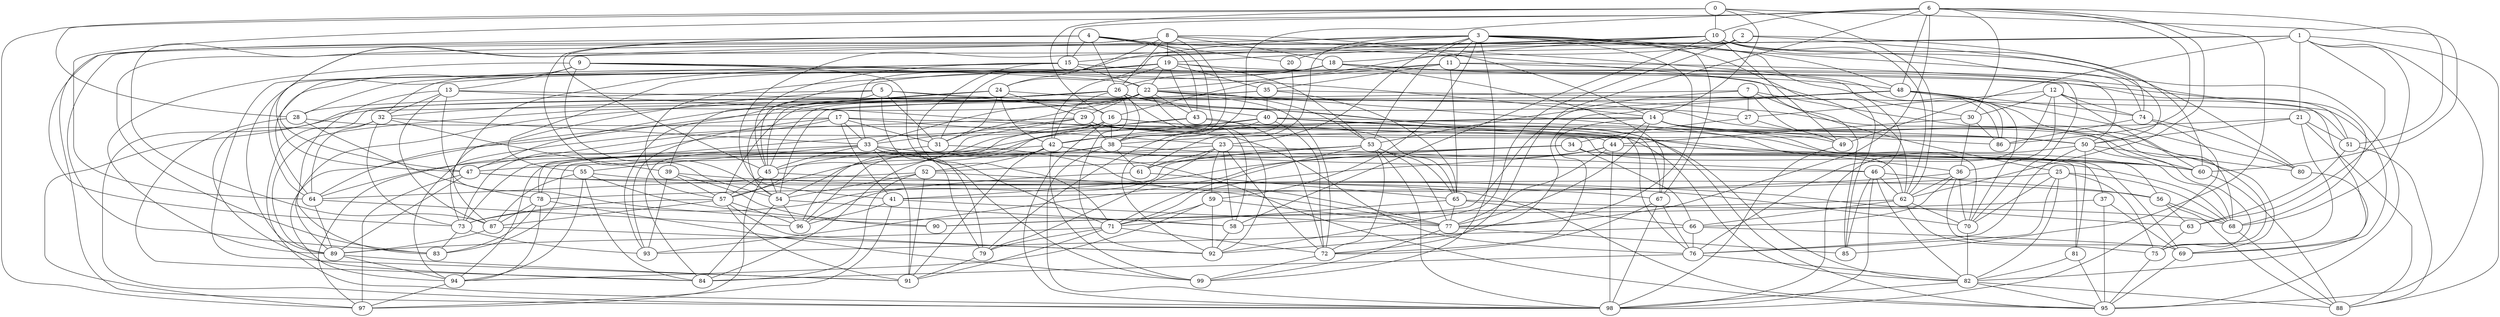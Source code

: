 graph MRNG {
  0 -- 10;
  0 -- 14;
  0 -- 16;
  0 -- 28;
  0 -- 51;
  0 -- 62;
  0 -- 97;
  1 -- 15;
  1 -- 21;
  1 -- 49;
  1 -- 63;
  1 -- 64;
  1 -- 68;
  1 -- 83;
  1 -- 88;
  1 -- 95;
  2 -- 18;
  2 -- 60;
  2 -- 74;
  2 -- 87;
  2 -- 92;
  3 -- 11;
  3 -- 20;
  3 -- 23;
  3 -- 31;
  3 -- 46;
  3 -- 47;
  3 -- 48;
  3 -- 53;
  3 -- 59;
  3 -- 61;
  3 -- 67;
  3 -- 77;
  3 -- 85;
  3 -- 95;
  3 -- 99;
  4 -- 15;
  4 -- 20;
  4 -- 26;
  4 -- 38;
  4 -- 43;
  4 -- 45;
  4 -- 54;
  4 -- 73;
  4 -- 85;
  5 -- 16;
  5 -- 28;
  5 -- 31;
  5 -- 45;
  5 -- 73;
  5 -- 79;
  5 -- 95;
  6 -- 10;
  6 -- 15;
  6 -- 30;
  6 -- 38;
  6 -- 48;
  6 -- 60;
  6 -- 62;
  6 -- 64;
  6 -- 72;
  6 -- 77;
  6 -- 85;
  6 -- 86;
  7 -- 25;
  7 -- 27;
  7 -- 49;
  7 -- 58;
  7 -- 75;
  7 -- 97;
  8 -- 14;
  8 -- 18;
  8 -- 19;
  8 -- 24;
  8 -- 26;
  8 -- 38;
  8 -- 83;
  8 -- 86;
  8 -- 98;
  9 -- 13;
  9 -- 14;
  9 -- 22;
  9 -- 47;
  9 -- 54;
  9 -- 69;
  9 -- 71;
  9 -- 89;
  10 -- 16;
  10 -- 19;
  10 -- 24;
  10 -- 41;
  10 -- 49;
  10 -- 50;
  10 -- 58;
  10 -- 62;
  10 -- 74;
  10 -- 80;
  11 -- 22;
  11 -- 30;
  11 -- 35;
  11 -- 64;
  11 -- 65;
  11 -- 68;
  12 -- 27;
  12 -- 30;
  12 -- 36;
  12 -- 60;
  12 -- 69;
  12 -- 74;
  12 -- 76;
  13 -- 32;
  13 -- 76;
  13 -- 82;
  13 -- 83;
  13 -- 87;
  13 -- 90;
  14 -- 42;
  14 -- 44;
  14 -- 50;
  14 -- 57;
  14 -- 60;
  14 -- 70;
  14 -- 72;
  14 -- 77;
  14 -- 86;
  15 -- 22;
  15 -- 28;
  15 -- 45;
  15 -- 51;
  15 -- 71;
  15 -- 87;
  16 -- 38;
  16 -- 60;
  16 -- 73;
  16 -- 82;
  16 -- 96;
  16 -- 98;
  17 -- 23;
  17 -- 31;
  17 -- 33;
  17 -- 41;
  17 -- 47;
  17 -- 56;
  17 -- 93;
  17 -- 94;
  18 -- 26;
  18 -- 32;
  18 -- 48;
  18 -- 50;
  18 -- 62;
  18 -- 67;
  18 -- 89;
  18 -- 93;
  19 -- 22;
  19 -- 33;
  19 -- 35;
  19 -- 42;
  19 -- 43;
  19 -- 53;
  19 -- 55;
  19 -- 57;
  19 -- 70;
  19 -- 91;
  20 -- 92;
  21 -- 38;
  21 -- 50;
  21 -- 51;
  21 -- 75;
  21 -- 88;
  22 -- 29;
  22 -- 31;
  22 -- 33;
  22 -- 43;
  22 -- 45;
  22 -- 53;
  22 -- 57;
  22 -- 62;
  22 -- 72;
  22 -- 75;
  22 -- 89;
  22 -- 92;
  23 -- 46;
  23 -- 58;
  23 -- 59;
  23 -- 61;
  23 -- 72;
  23 -- 78;
  23 -- 79;
  24 -- 29;
  24 -- 31;
  24 -- 39;
  24 -- 42;
  24 -- 54;
  24 -- 69;
  25 -- 41;
  25 -- 68;
  25 -- 70;
  25 -- 75;
  25 -- 76;
  25 -- 82;
  26 -- 27;
  26 -- 32;
  26 -- 38;
  26 -- 40;
  26 -- 42;
  26 -- 45;
  26 -- 58;
  26 -- 84;
  26 -- 92;
  26 -- 98;
  27 -- 34;
  27 -- 49;
  28 -- 69;
  28 -- 78;
  28 -- 84;
  29 -- 33;
  29 -- 36;
  29 -- 38;
  29 -- 45;
  29 -- 50;
  29 -- 65;
  29 -- 94;
  30 -- 36;
  30 -- 44;
  30 -- 86;
  31 -- 57;
  31 -- 77;
  32 -- 33;
  32 -- 39;
  32 -- 64;
  32 -- 73;
  32 -- 98;
  33 -- 45;
  33 -- 55;
  33 -- 73;
  33 -- 79;
  33 -- 91;
  33 -- 95;
  33 -- 99;
  34 -- 37;
  34 -- 41;
  34 -- 47;
  34 -- 52;
  34 -- 66;
  34 -- 81;
  35 -- 40;
  35 -- 47;
  35 -- 51;
  35 -- 65;
  35 -- 89;
  36 -- 62;
  36 -- 66;
  36 -- 69;
  36 -- 70;
  36 -- 78;
  37 -- 69;
  37 -- 90;
  37 -- 95;
  38 -- 60;
  38 -- 61;
  38 -- 64;
  38 -- 84;
  38 -- 98;
  39 -- 57;
  39 -- 70;
  39 -- 90;
  39 -- 93;
  40 -- 42;
  40 -- 44;
  40 -- 49;
  40 -- 67;
  40 -- 72;
  40 -- 76;
  40 -- 79;
  40 -- 84;
  40 -- 94;
  41 -- 77;
  41 -- 96;
  41 -- 97;
  42 -- 46;
  42 -- 52;
  42 -- 68;
  42 -- 91;
  42 -- 96;
  42 -- 97;
  42 -- 99;
  43 -- 50;
  43 -- 54;
  43 -- 72;
  43 -- 78;
  44 -- 60;
  44 -- 71;
  44 -- 77;
  44 -- 93;
  44 -- 98;
  45 -- 54;
  45 -- 57;
  45 -- 63;
  45 -- 97;
  46 -- 56;
  46 -- 62;
  46 -- 82;
  46 -- 85;
  46 -- 98;
  47 -- 67;
  47 -- 89;
  47 -- 95;
  47 -- 97;
  48 -- 53;
  48 -- 54;
  48 -- 64;
  48 -- 68;
  48 -- 70;
  48 -- 74;
  48 -- 80;
  48 -- 86;
  48 -- 92;
  49 -- 98;
  50 -- 68;
  50 -- 76;
  50 -- 80;
  50 -- 81;
  50 -- 98;
  51 -- 63;
  51 -- 88;
  52 -- 54;
  52 -- 64;
  52 -- 77;
  52 -- 84;
  52 -- 91;
  53 -- 61;
  53 -- 65;
  53 -- 71;
  53 -- 72;
  53 -- 77;
  53 -- 83;
  53 -- 96;
  53 -- 98;
  54 -- 58;
  54 -- 84;
  54 -- 96;
  55 -- 56;
  55 -- 58;
  55 -- 84;
  55 -- 87;
  55 -- 94;
  56 -- 63;
  56 -- 68;
  56 -- 88;
  57 -- 73;
  57 -- 87;
  57 -- 91;
  57 -- 92;
  57 -- 96;
  58 -- 92;
  59 -- 71;
  59 -- 77;
  59 -- 92;
  59 -- 94;
  60 -- 88;
  61 -- 65;
  61 -- 73;
  62 -- 66;
  62 -- 70;
  62 -- 75;
  62 -- 90;
  63 -- 75;
  64 -- 89;
  64 -- 96;
  65 -- 66;
  65 -- 68;
  65 -- 71;
  65 -- 77;
  66 -- 69;
  66 -- 76;
  66 -- 93;
  67 -- 72;
  67 -- 76;
  67 -- 98;
  68 -- 88;
  69 -- 95;
  70 -- 82;
  71 -- 72;
  71 -- 79;
  71 -- 89;
  71 -- 91;
  72 -- 99;
  73 -- 83;
  73 -- 93;
  74 -- 80;
  74 -- 86;
  74 -- 98;
  75 -- 95;
  76 -- 82;
  76 -- 84;
  77 -- 85;
  77 -- 99;
  78 -- 83;
  78 -- 87;
  78 -- 94;
  78 -- 99;
  79 -- 91;
  80 -- 82;
  81 -- 82;
  81 -- 95;
  82 -- 88;
  82 -- 95;
  82 -- 98;
  87 -- 89;
  87 -- 92;
  89 -- 91;
  89 -- 94;
  94 -- 97;
}
